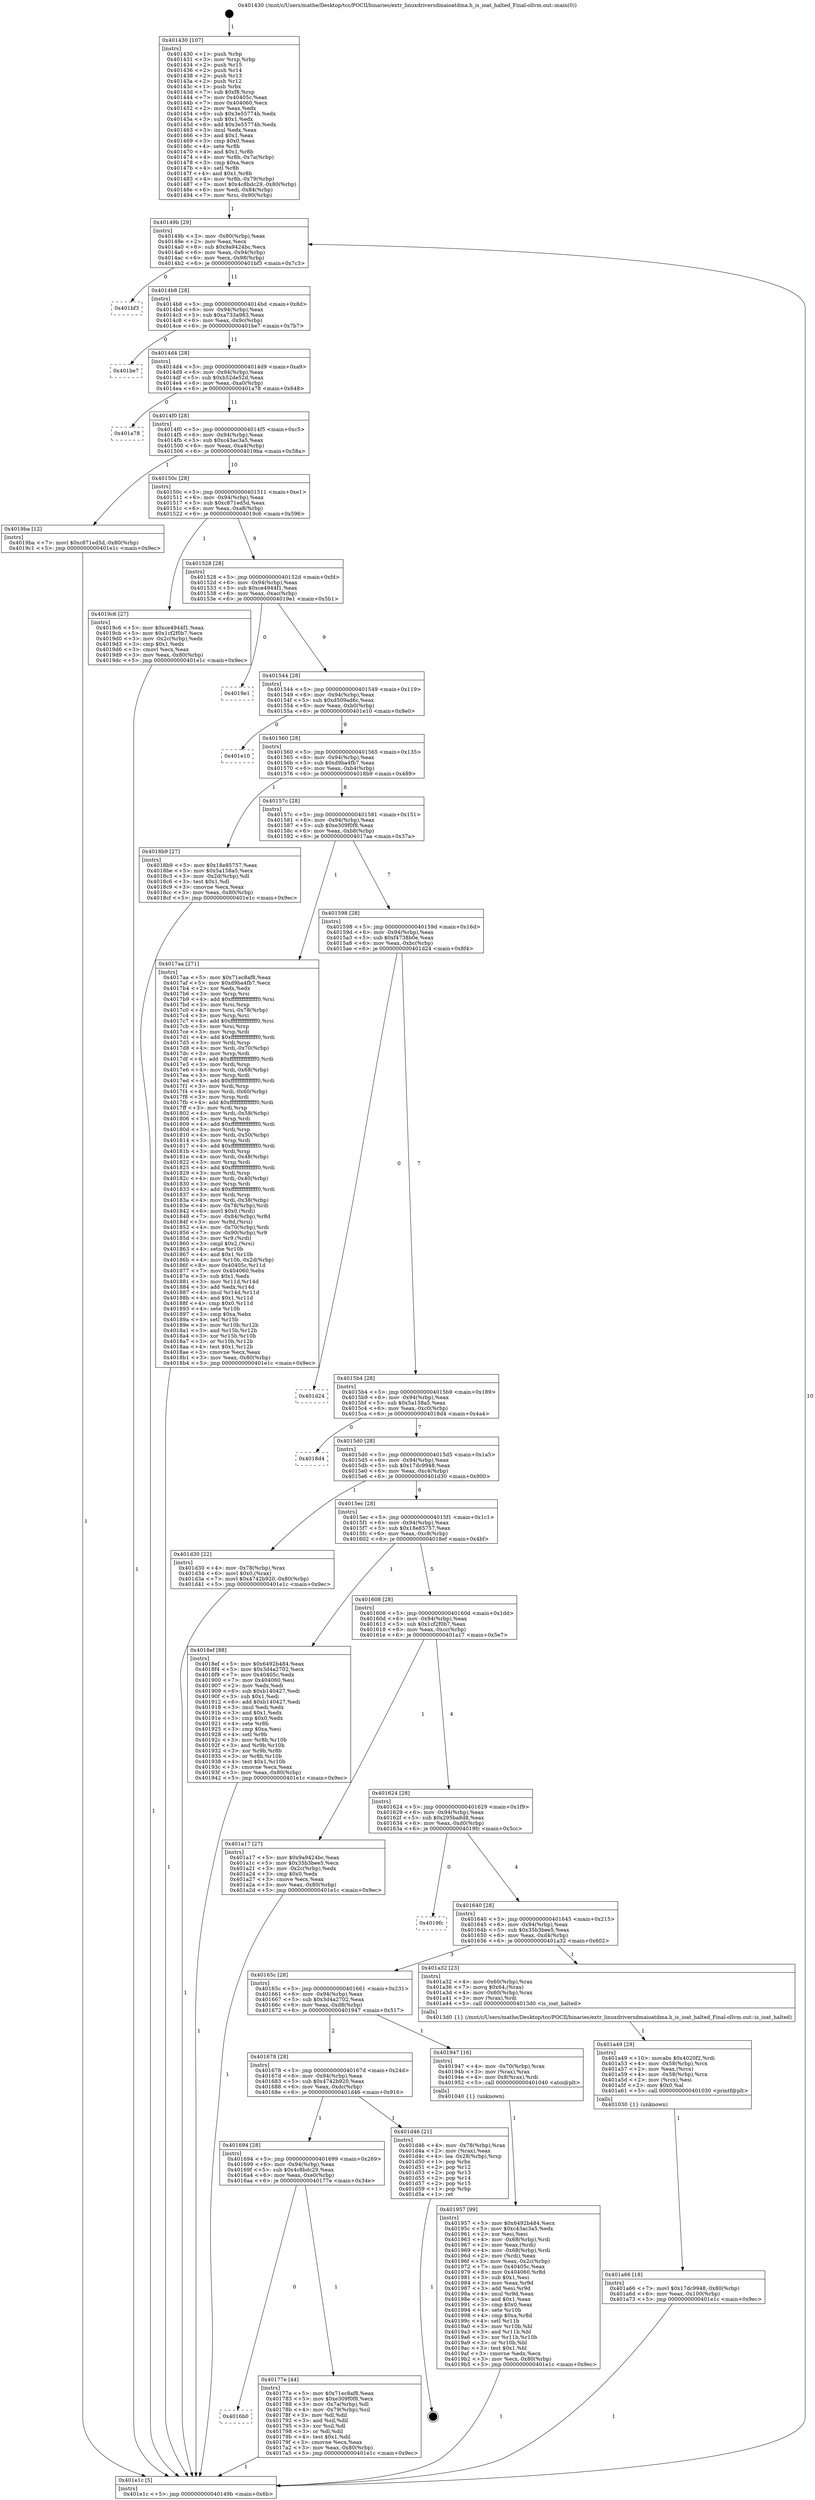 digraph "0x401430" {
  label = "0x401430 (/mnt/c/Users/mathe/Desktop/tcc/POCII/binaries/extr_linuxdriversdmaioatdma.h_is_ioat_halted_Final-ollvm.out::main(0))"
  labelloc = "t"
  node[shape=record]

  Entry [label="",width=0.3,height=0.3,shape=circle,fillcolor=black,style=filled]
  "0x40149b" [label="{
     0x40149b [29]\l
     | [instrs]\l
     &nbsp;&nbsp;0x40149b \<+3\>: mov -0x80(%rbp),%eax\l
     &nbsp;&nbsp;0x40149e \<+2\>: mov %eax,%ecx\l
     &nbsp;&nbsp;0x4014a0 \<+6\>: sub $0x9a9424bc,%ecx\l
     &nbsp;&nbsp;0x4014a6 \<+6\>: mov %eax,-0x94(%rbp)\l
     &nbsp;&nbsp;0x4014ac \<+6\>: mov %ecx,-0x98(%rbp)\l
     &nbsp;&nbsp;0x4014b2 \<+6\>: je 0000000000401bf3 \<main+0x7c3\>\l
  }"]
  "0x401bf3" [label="{
     0x401bf3\l
  }", style=dashed]
  "0x4014b8" [label="{
     0x4014b8 [28]\l
     | [instrs]\l
     &nbsp;&nbsp;0x4014b8 \<+5\>: jmp 00000000004014bd \<main+0x8d\>\l
     &nbsp;&nbsp;0x4014bd \<+6\>: mov -0x94(%rbp),%eax\l
     &nbsp;&nbsp;0x4014c3 \<+5\>: sub $0xa733a983,%eax\l
     &nbsp;&nbsp;0x4014c8 \<+6\>: mov %eax,-0x9c(%rbp)\l
     &nbsp;&nbsp;0x4014ce \<+6\>: je 0000000000401be7 \<main+0x7b7\>\l
  }"]
  Exit [label="",width=0.3,height=0.3,shape=circle,fillcolor=black,style=filled,peripheries=2]
  "0x401be7" [label="{
     0x401be7\l
  }", style=dashed]
  "0x4014d4" [label="{
     0x4014d4 [28]\l
     | [instrs]\l
     &nbsp;&nbsp;0x4014d4 \<+5\>: jmp 00000000004014d9 \<main+0xa9\>\l
     &nbsp;&nbsp;0x4014d9 \<+6\>: mov -0x94(%rbp),%eax\l
     &nbsp;&nbsp;0x4014df \<+5\>: sub $0xb52de52d,%eax\l
     &nbsp;&nbsp;0x4014e4 \<+6\>: mov %eax,-0xa0(%rbp)\l
     &nbsp;&nbsp;0x4014ea \<+6\>: je 0000000000401a78 \<main+0x648\>\l
  }"]
  "0x401a66" [label="{
     0x401a66 [18]\l
     | [instrs]\l
     &nbsp;&nbsp;0x401a66 \<+7\>: movl $0x17dc9948,-0x80(%rbp)\l
     &nbsp;&nbsp;0x401a6d \<+6\>: mov %eax,-0x100(%rbp)\l
     &nbsp;&nbsp;0x401a73 \<+5\>: jmp 0000000000401e1c \<main+0x9ec\>\l
  }"]
  "0x401a78" [label="{
     0x401a78\l
  }", style=dashed]
  "0x4014f0" [label="{
     0x4014f0 [28]\l
     | [instrs]\l
     &nbsp;&nbsp;0x4014f0 \<+5\>: jmp 00000000004014f5 \<main+0xc5\>\l
     &nbsp;&nbsp;0x4014f5 \<+6\>: mov -0x94(%rbp),%eax\l
     &nbsp;&nbsp;0x4014fb \<+5\>: sub $0xc43ac3a5,%eax\l
     &nbsp;&nbsp;0x401500 \<+6\>: mov %eax,-0xa4(%rbp)\l
     &nbsp;&nbsp;0x401506 \<+6\>: je 00000000004019ba \<main+0x58a\>\l
  }"]
  "0x401a49" [label="{
     0x401a49 [29]\l
     | [instrs]\l
     &nbsp;&nbsp;0x401a49 \<+10\>: movabs $0x4020f2,%rdi\l
     &nbsp;&nbsp;0x401a53 \<+4\>: mov -0x58(%rbp),%rcx\l
     &nbsp;&nbsp;0x401a57 \<+2\>: mov %eax,(%rcx)\l
     &nbsp;&nbsp;0x401a59 \<+4\>: mov -0x58(%rbp),%rcx\l
     &nbsp;&nbsp;0x401a5d \<+2\>: mov (%rcx),%esi\l
     &nbsp;&nbsp;0x401a5f \<+2\>: mov $0x0,%al\l
     &nbsp;&nbsp;0x401a61 \<+5\>: call 0000000000401030 \<printf@plt\>\l
     | [calls]\l
     &nbsp;&nbsp;0x401030 \{1\} (unknown)\l
  }"]
  "0x4019ba" [label="{
     0x4019ba [12]\l
     | [instrs]\l
     &nbsp;&nbsp;0x4019ba \<+7\>: movl $0xc871ed5d,-0x80(%rbp)\l
     &nbsp;&nbsp;0x4019c1 \<+5\>: jmp 0000000000401e1c \<main+0x9ec\>\l
  }"]
  "0x40150c" [label="{
     0x40150c [28]\l
     | [instrs]\l
     &nbsp;&nbsp;0x40150c \<+5\>: jmp 0000000000401511 \<main+0xe1\>\l
     &nbsp;&nbsp;0x401511 \<+6\>: mov -0x94(%rbp),%eax\l
     &nbsp;&nbsp;0x401517 \<+5\>: sub $0xc871ed5d,%eax\l
     &nbsp;&nbsp;0x40151c \<+6\>: mov %eax,-0xa8(%rbp)\l
     &nbsp;&nbsp;0x401522 \<+6\>: je 00000000004019c6 \<main+0x596\>\l
  }"]
  "0x401957" [label="{
     0x401957 [99]\l
     | [instrs]\l
     &nbsp;&nbsp;0x401957 \<+5\>: mov $0x6492b484,%ecx\l
     &nbsp;&nbsp;0x40195c \<+5\>: mov $0xc43ac3a5,%edx\l
     &nbsp;&nbsp;0x401961 \<+2\>: xor %esi,%esi\l
     &nbsp;&nbsp;0x401963 \<+4\>: mov -0x68(%rbp),%rdi\l
     &nbsp;&nbsp;0x401967 \<+2\>: mov %eax,(%rdi)\l
     &nbsp;&nbsp;0x401969 \<+4\>: mov -0x68(%rbp),%rdi\l
     &nbsp;&nbsp;0x40196d \<+2\>: mov (%rdi),%eax\l
     &nbsp;&nbsp;0x40196f \<+3\>: mov %eax,-0x2c(%rbp)\l
     &nbsp;&nbsp;0x401972 \<+7\>: mov 0x40405c,%eax\l
     &nbsp;&nbsp;0x401979 \<+8\>: mov 0x404060,%r8d\l
     &nbsp;&nbsp;0x401981 \<+3\>: sub $0x1,%esi\l
     &nbsp;&nbsp;0x401984 \<+3\>: mov %eax,%r9d\l
     &nbsp;&nbsp;0x401987 \<+3\>: add %esi,%r9d\l
     &nbsp;&nbsp;0x40198a \<+4\>: imul %r9d,%eax\l
     &nbsp;&nbsp;0x40198e \<+3\>: and $0x1,%eax\l
     &nbsp;&nbsp;0x401991 \<+3\>: cmp $0x0,%eax\l
     &nbsp;&nbsp;0x401994 \<+4\>: sete %r10b\l
     &nbsp;&nbsp;0x401998 \<+4\>: cmp $0xa,%r8d\l
     &nbsp;&nbsp;0x40199c \<+4\>: setl %r11b\l
     &nbsp;&nbsp;0x4019a0 \<+3\>: mov %r10b,%bl\l
     &nbsp;&nbsp;0x4019a3 \<+3\>: and %r11b,%bl\l
     &nbsp;&nbsp;0x4019a6 \<+3\>: xor %r11b,%r10b\l
     &nbsp;&nbsp;0x4019a9 \<+3\>: or %r10b,%bl\l
     &nbsp;&nbsp;0x4019ac \<+3\>: test $0x1,%bl\l
     &nbsp;&nbsp;0x4019af \<+3\>: cmovne %edx,%ecx\l
     &nbsp;&nbsp;0x4019b2 \<+3\>: mov %ecx,-0x80(%rbp)\l
     &nbsp;&nbsp;0x4019b5 \<+5\>: jmp 0000000000401e1c \<main+0x9ec\>\l
  }"]
  "0x4019c6" [label="{
     0x4019c6 [27]\l
     | [instrs]\l
     &nbsp;&nbsp;0x4019c6 \<+5\>: mov $0xce4944f1,%eax\l
     &nbsp;&nbsp;0x4019cb \<+5\>: mov $0x1cf2f0b7,%ecx\l
     &nbsp;&nbsp;0x4019d0 \<+3\>: mov -0x2c(%rbp),%edx\l
     &nbsp;&nbsp;0x4019d3 \<+3\>: cmp $0x1,%edx\l
     &nbsp;&nbsp;0x4019d6 \<+3\>: cmovl %ecx,%eax\l
     &nbsp;&nbsp;0x4019d9 \<+3\>: mov %eax,-0x80(%rbp)\l
     &nbsp;&nbsp;0x4019dc \<+5\>: jmp 0000000000401e1c \<main+0x9ec\>\l
  }"]
  "0x401528" [label="{
     0x401528 [28]\l
     | [instrs]\l
     &nbsp;&nbsp;0x401528 \<+5\>: jmp 000000000040152d \<main+0xfd\>\l
     &nbsp;&nbsp;0x40152d \<+6\>: mov -0x94(%rbp),%eax\l
     &nbsp;&nbsp;0x401533 \<+5\>: sub $0xce4944f1,%eax\l
     &nbsp;&nbsp;0x401538 \<+6\>: mov %eax,-0xac(%rbp)\l
     &nbsp;&nbsp;0x40153e \<+6\>: je 00000000004019e1 \<main+0x5b1\>\l
  }"]
  "0x401430" [label="{
     0x401430 [107]\l
     | [instrs]\l
     &nbsp;&nbsp;0x401430 \<+1\>: push %rbp\l
     &nbsp;&nbsp;0x401431 \<+3\>: mov %rsp,%rbp\l
     &nbsp;&nbsp;0x401434 \<+2\>: push %r15\l
     &nbsp;&nbsp;0x401436 \<+2\>: push %r14\l
     &nbsp;&nbsp;0x401438 \<+2\>: push %r13\l
     &nbsp;&nbsp;0x40143a \<+2\>: push %r12\l
     &nbsp;&nbsp;0x40143c \<+1\>: push %rbx\l
     &nbsp;&nbsp;0x40143d \<+7\>: sub $0xf8,%rsp\l
     &nbsp;&nbsp;0x401444 \<+7\>: mov 0x40405c,%eax\l
     &nbsp;&nbsp;0x40144b \<+7\>: mov 0x404060,%ecx\l
     &nbsp;&nbsp;0x401452 \<+2\>: mov %eax,%edx\l
     &nbsp;&nbsp;0x401454 \<+6\>: sub $0x3e55774b,%edx\l
     &nbsp;&nbsp;0x40145a \<+3\>: sub $0x1,%edx\l
     &nbsp;&nbsp;0x40145d \<+6\>: add $0x3e55774b,%edx\l
     &nbsp;&nbsp;0x401463 \<+3\>: imul %edx,%eax\l
     &nbsp;&nbsp;0x401466 \<+3\>: and $0x1,%eax\l
     &nbsp;&nbsp;0x401469 \<+3\>: cmp $0x0,%eax\l
     &nbsp;&nbsp;0x40146c \<+4\>: sete %r8b\l
     &nbsp;&nbsp;0x401470 \<+4\>: and $0x1,%r8b\l
     &nbsp;&nbsp;0x401474 \<+4\>: mov %r8b,-0x7a(%rbp)\l
     &nbsp;&nbsp;0x401478 \<+3\>: cmp $0xa,%ecx\l
     &nbsp;&nbsp;0x40147b \<+4\>: setl %r8b\l
     &nbsp;&nbsp;0x40147f \<+4\>: and $0x1,%r8b\l
     &nbsp;&nbsp;0x401483 \<+4\>: mov %r8b,-0x79(%rbp)\l
     &nbsp;&nbsp;0x401487 \<+7\>: movl $0x4c8bdc29,-0x80(%rbp)\l
     &nbsp;&nbsp;0x40148e \<+6\>: mov %edi,-0x84(%rbp)\l
     &nbsp;&nbsp;0x401494 \<+7\>: mov %rsi,-0x90(%rbp)\l
  }"]
  "0x4019e1" [label="{
     0x4019e1\l
  }", style=dashed]
  "0x401544" [label="{
     0x401544 [28]\l
     | [instrs]\l
     &nbsp;&nbsp;0x401544 \<+5\>: jmp 0000000000401549 \<main+0x119\>\l
     &nbsp;&nbsp;0x401549 \<+6\>: mov -0x94(%rbp),%eax\l
     &nbsp;&nbsp;0x40154f \<+5\>: sub $0xd509ad6c,%eax\l
     &nbsp;&nbsp;0x401554 \<+6\>: mov %eax,-0xb0(%rbp)\l
     &nbsp;&nbsp;0x40155a \<+6\>: je 0000000000401e10 \<main+0x9e0\>\l
  }"]
  "0x401e1c" [label="{
     0x401e1c [5]\l
     | [instrs]\l
     &nbsp;&nbsp;0x401e1c \<+5\>: jmp 000000000040149b \<main+0x6b\>\l
  }"]
  "0x401e10" [label="{
     0x401e10\l
  }", style=dashed]
  "0x401560" [label="{
     0x401560 [28]\l
     | [instrs]\l
     &nbsp;&nbsp;0x401560 \<+5\>: jmp 0000000000401565 \<main+0x135\>\l
     &nbsp;&nbsp;0x401565 \<+6\>: mov -0x94(%rbp),%eax\l
     &nbsp;&nbsp;0x40156b \<+5\>: sub $0xd9ba4fb7,%eax\l
     &nbsp;&nbsp;0x401570 \<+6\>: mov %eax,-0xb4(%rbp)\l
     &nbsp;&nbsp;0x401576 \<+6\>: je 00000000004018b9 \<main+0x489\>\l
  }"]
  "0x4016b0" [label="{
     0x4016b0\l
  }", style=dashed]
  "0x4018b9" [label="{
     0x4018b9 [27]\l
     | [instrs]\l
     &nbsp;&nbsp;0x4018b9 \<+5\>: mov $0x18e85757,%eax\l
     &nbsp;&nbsp;0x4018be \<+5\>: mov $0x5a158a5,%ecx\l
     &nbsp;&nbsp;0x4018c3 \<+3\>: mov -0x2d(%rbp),%dl\l
     &nbsp;&nbsp;0x4018c6 \<+3\>: test $0x1,%dl\l
     &nbsp;&nbsp;0x4018c9 \<+3\>: cmovne %ecx,%eax\l
     &nbsp;&nbsp;0x4018cc \<+3\>: mov %eax,-0x80(%rbp)\l
     &nbsp;&nbsp;0x4018cf \<+5\>: jmp 0000000000401e1c \<main+0x9ec\>\l
  }"]
  "0x40157c" [label="{
     0x40157c [28]\l
     | [instrs]\l
     &nbsp;&nbsp;0x40157c \<+5\>: jmp 0000000000401581 \<main+0x151\>\l
     &nbsp;&nbsp;0x401581 \<+6\>: mov -0x94(%rbp),%eax\l
     &nbsp;&nbsp;0x401587 \<+5\>: sub $0xe309f0f8,%eax\l
     &nbsp;&nbsp;0x40158c \<+6\>: mov %eax,-0xb8(%rbp)\l
     &nbsp;&nbsp;0x401592 \<+6\>: je 00000000004017aa \<main+0x37a\>\l
  }"]
  "0x40177e" [label="{
     0x40177e [44]\l
     | [instrs]\l
     &nbsp;&nbsp;0x40177e \<+5\>: mov $0x71ec8af8,%eax\l
     &nbsp;&nbsp;0x401783 \<+5\>: mov $0xe309f0f8,%ecx\l
     &nbsp;&nbsp;0x401788 \<+3\>: mov -0x7a(%rbp),%dl\l
     &nbsp;&nbsp;0x40178b \<+4\>: mov -0x79(%rbp),%sil\l
     &nbsp;&nbsp;0x40178f \<+3\>: mov %dl,%dil\l
     &nbsp;&nbsp;0x401792 \<+3\>: and %sil,%dil\l
     &nbsp;&nbsp;0x401795 \<+3\>: xor %sil,%dl\l
     &nbsp;&nbsp;0x401798 \<+3\>: or %dl,%dil\l
     &nbsp;&nbsp;0x40179b \<+4\>: test $0x1,%dil\l
     &nbsp;&nbsp;0x40179f \<+3\>: cmovne %ecx,%eax\l
     &nbsp;&nbsp;0x4017a2 \<+3\>: mov %eax,-0x80(%rbp)\l
     &nbsp;&nbsp;0x4017a5 \<+5\>: jmp 0000000000401e1c \<main+0x9ec\>\l
  }"]
  "0x4017aa" [label="{
     0x4017aa [271]\l
     | [instrs]\l
     &nbsp;&nbsp;0x4017aa \<+5\>: mov $0x71ec8af8,%eax\l
     &nbsp;&nbsp;0x4017af \<+5\>: mov $0xd9ba4fb7,%ecx\l
     &nbsp;&nbsp;0x4017b4 \<+2\>: xor %edx,%edx\l
     &nbsp;&nbsp;0x4017b6 \<+3\>: mov %rsp,%rsi\l
     &nbsp;&nbsp;0x4017b9 \<+4\>: add $0xfffffffffffffff0,%rsi\l
     &nbsp;&nbsp;0x4017bd \<+3\>: mov %rsi,%rsp\l
     &nbsp;&nbsp;0x4017c0 \<+4\>: mov %rsi,-0x78(%rbp)\l
     &nbsp;&nbsp;0x4017c4 \<+3\>: mov %rsp,%rsi\l
     &nbsp;&nbsp;0x4017c7 \<+4\>: add $0xfffffffffffffff0,%rsi\l
     &nbsp;&nbsp;0x4017cb \<+3\>: mov %rsi,%rsp\l
     &nbsp;&nbsp;0x4017ce \<+3\>: mov %rsp,%rdi\l
     &nbsp;&nbsp;0x4017d1 \<+4\>: add $0xfffffffffffffff0,%rdi\l
     &nbsp;&nbsp;0x4017d5 \<+3\>: mov %rdi,%rsp\l
     &nbsp;&nbsp;0x4017d8 \<+4\>: mov %rdi,-0x70(%rbp)\l
     &nbsp;&nbsp;0x4017dc \<+3\>: mov %rsp,%rdi\l
     &nbsp;&nbsp;0x4017df \<+4\>: add $0xfffffffffffffff0,%rdi\l
     &nbsp;&nbsp;0x4017e3 \<+3\>: mov %rdi,%rsp\l
     &nbsp;&nbsp;0x4017e6 \<+4\>: mov %rdi,-0x68(%rbp)\l
     &nbsp;&nbsp;0x4017ea \<+3\>: mov %rsp,%rdi\l
     &nbsp;&nbsp;0x4017ed \<+4\>: add $0xfffffffffffffff0,%rdi\l
     &nbsp;&nbsp;0x4017f1 \<+3\>: mov %rdi,%rsp\l
     &nbsp;&nbsp;0x4017f4 \<+4\>: mov %rdi,-0x60(%rbp)\l
     &nbsp;&nbsp;0x4017f8 \<+3\>: mov %rsp,%rdi\l
     &nbsp;&nbsp;0x4017fb \<+4\>: add $0xfffffffffffffff0,%rdi\l
     &nbsp;&nbsp;0x4017ff \<+3\>: mov %rdi,%rsp\l
     &nbsp;&nbsp;0x401802 \<+4\>: mov %rdi,-0x58(%rbp)\l
     &nbsp;&nbsp;0x401806 \<+3\>: mov %rsp,%rdi\l
     &nbsp;&nbsp;0x401809 \<+4\>: add $0xfffffffffffffff0,%rdi\l
     &nbsp;&nbsp;0x40180d \<+3\>: mov %rdi,%rsp\l
     &nbsp;&nbsp;0x401810 \<+4\>: mov %rdi,-0x50(%rbp)\l
     &nbsp;&nbsp;0x401814 \<+3\>: mov %rsp,%rdi\l
     &nbsp;&nbsp;0x401817 \<+4\>: add $0xfffffffffffffff0,%rdi\l
     &nbsp;&nbsp;0x40181b \<+3\>: mov %rdi,%rsp\l
     &nbsp;&nbsp;0x40181e \<+4\>: mov %rdi,-0x48(%rbp)\l
     &nbsp;&nbsp;0x401822 \<+3\>: mov %rsp,%rdi\l
     &nbsp;&nbsp;0x401825 \<+4\>: add $0xfffffffffffffff0,%rdi\l
     &nbsp;&nbsp;0x401829 \<+3\>: mov %rdi,%rsp\l
     &nbsp;&nbsp;0x40182c \<+4\>: mov %rdi,-0x40(%rbp)\l
     &nbsp;&nbsp;0x401830 \<+3\>: mov %rsp,%rdi\l
     &nbsp;&nbsp;0x401833 \<+4\>: add $0xfffffffffffffff0,%rdi\l
     &nbsp;&nbsp;0x401837 \<+3\>: mov %rdi,%rsp\l
     &nbsp;&nbsp;0x40183a \<+4\>: mov %rdi,-0x38(%rbp)\l
     &nbsp;&nbsp;0x40183e \<+4\>: mov -0x78(%rbp),%rdi\l
     &nbsp;&nbsp;0x401842 \<+6\>: movl $0x0,(%rdi)\l
     &nbsp;&nbsp;0x401848 \<+7\>: mov -0x84(%rbp),%r8d\l
     &nbsp;&nbsp;0x40184f \<+3\>: mov %r8d,(%rsi)\l
     &nbsp;&nbsp;0x401852 \<+4\>: mov -0x70(%rbp),%rdi\l
     &nbsp;&nbsp;0x401856 \<+7\>: mov -0x90(%rbp),%r9\l
     &nbsp;&nbsp;0x40185d \<+3\>: mov %r9,(%rdi)\l
     &nbsp;&nbsp;0x401860 \<+3\>: cmpl $0x2,(%rsi)\l
     &nbsp;&nbsp;0x401863 \<+4\>: setne %r10b\l
     &nbsp;&nbsp;0x401867 \<+4\>: and $0x1,%r10b\l
     &nbsp;&nbsp;0x40186b \<+4\>: mov %r10b,-0x2d(%rbp)\l
     &nbsp;&nbsp;0x40186f \<+8\>: mov 0x40405c,%r11d\l
     &nbsp;&nbsp;0x401877 \<+7\>: mov 0x404060,%ebx\l
     &nbsp;&nbsp;0x40187e \<+3\>: sub $0x1,%edx\l
     &nbsp;&nbsp;0x401881 \<+3\>: mov %r11d,%r14d\l
     &nbsp;&nbsp;0x401884 \<+3\>: add %edx,%r14d\l
     &nbsp;&nbsp;0x401887 \<+4\>: imul %r14d,%r11d\l
     &nbsp;&nbsp;0x40188b \<+4\>: and $0x1,%r11d\l
     &nbsp;&nbsp;0x40188f \<+4\>: cmp $0x0,%r11d\l
     &nbsp;&nbsp;0x401893 \<+4\>: sete %r10b\l
     &nbsp;&nbsp;0x401897 \<+3\>: cmp $0xa,%ebx\l
     &nbsp;&nbsp;0x40189a \<+4\>: setl %r15b\l
     &nbsp;&nbsp;0x40189e \<+3\>: mov %r10b,%r12b\l
     &nbsp;&nbsp;0x4018a1 \<+3\>: and %r15b,%r12b\l
     &nbsp;&nbsp;0x4018a4 \<+3\>: xor %r15b,%r10b\l
     &nbsp;&nbsp;0x4018a7 \<+3\>: or %r10b,%r12b\l
     &nbsp;&nbsp;0x4018aa \<+4\>: test $0x1,%r12b\l
     &nbsp;&nbsp;0x4018ae \<+3\>: cmovne %ecx,%eax\l
     &nbsp;&nbsp;0x4018b1 \<+3\>: mov %eax,-0x80(%rbp)\l
     &nbsp;&nbsp;0x4018b4 \<+5\>: jmp 0000000000401e1c \<main+0x9ec\>\l
  }"]
  "0x401598" [label="{
     0x401598 [28]\l
     | [instrs]\l
     &nbsp;&nbsp;0x401598 \<+5\>: jmp 000000000040159d \<main+0x16d\>\l
     &nbsp;&nbsp;0x40159d \<+6\>: mov -0x94(%rbp),%eax\l
     &nbsp;&nbsp;0x4015a3 \<+5\>: sub $0xf4738b0e,%eax\l
     &nbsp;&nbsp;0x4015a8 \<+6\>: mov %eax,-0xbc(%rbp)\l
     &nbsp;&nbsp;0x4015ae \<+6\>: je 0000000000401d24 \<main+0x8f4\>\l
  }"]
  "0x401694" [label="{
     0x401694 [28]\l
     | [instrs]\l
     &nbsp;&nbsp;0x401694 \<+5\>: jmp 0000000000401699 \<main+0x269\>\l
     &nbsp;&nbsp;0x401699 \<+6\>: mov -0x94(%rbp),%eax\l
     &nbsp;&nbsp;0x40169f \<+5\>: sub $0x4c8bdc29,%eax\l
     &nbsp;&nbsp;0x4016a4 \<+6\>: mov %eax,-0xe0(%rbp)\l
     &nbsp;&nbsp;0x4016aa \<+6\>: je 000000000040177e \<main+0x34e\>\l
  }"]
  "0x401d24" [label="{
     0x401d24\l
  }", style=dashed]
  "0x4015b4" [label="{
     0x4015b4 [28]\l
     | [instrs]\l
     &nbsp;&nbsp;0x4015b4 \<+5\>: jmp 00000000004015b9 \<main+0x189\>\l
     &nbsp;&nbsp;0x4015b9 \<+6\>: mov -0x94(%rbp),%eax\l
     &nbsp;&nbsp;0x4015bf \<+5\>: sub $0x5a158a5,%eax\l
     &nbsp;&nbsp;0x4015c4 \<+6\>: mov %eax,-0xc0(%rbp)\l
     &nbsp;&nbsp;0x4015ca \<+6\>: je 00000000004018d4 \<main+0x4a4\>\l
  }"]
  "0x401d46" [label="{
     0x401d46 [21]\l
     | [instrs]\l
     &nbsp;&nbsp;0x401d46 \<+4\>: mov -0x78(%rbp),%rax\l
     &nbsp;&nbsp;0x401d4a \<+2\>: mov (%rax),%eax\l
     &nbsp;&nbsp;0x401d4c \<+4\>: lea -0x28(%rbp),%rsp\l
     &nbsp;&nbsp;0x401d50 \<+1\>: pop %rbx\l
     &nbsp;&nbsp;0x401d51 \<+2\>: pop %r12\l
     &nbsp;&nbsp;0x401d53 \<+2\>: pop %r13\l
     &nbsp;&nbsp;0x401d55 \<+2\>: pop %r14\l
     &nbsp;&nbsp;0x401d57 \<+2\>: pop %r15\l
     &nbsp;&nbsp;0x401d59 \<+1\>: pop %rbp\l
     &nbsp;&nbsp;0x401d5a \<+1\>: ret\l
  }"]
  "0x4018d4" [label="{
     0x4018d4\l
  }", style=dashed]
  "0x4015d0" [label="{
     0x4015d0 [28]\l
     | [instrs]\l
     &nbsp;&nbsp;0x4015d0 \<+5\>: jmp 00000000004015d5 \<main+0x1a5\>\l
     &nbsp;&nbsp;0x4015d5 \<+6\>: mov -0x94(%rbp),%eax\l
     &nbsp;&nbsp;0x4015db \<+5\>: sub $0x17dc9948,%eax\l
     &nbsp;&nbsp;0x4015e0 \<+6\>: mov %eax,-0xc4(%rbp)\l
     &nbsp;&nbsp;0x4015e6 \<+6\>: je 0000000000401d30 \<main+0x900\>\l
  }"]
  "0x401678" [label="{
     0x401678 [28]\l
     | [instrs]\l
     &nbsp;&nbsp;0x401678 \<+5\>: jmp 000000000040167d \<main+0x24d\>\l
     &nbsp;&nbsp;0x40167d \<+6\>: mov -0x94(%rbp),%eax\l
     &nbsp;&nbsp;0x401683 \<+5\>: sub $0x4742b920,%eax\l
     &nbsp;&nbsp;0x401688 \<+6\>: mov %eax,-0xdc(%rbp)\l
     &nbsp;&nbsp;0x40168e \<+6\>: je 0000000000401d46 \<main+0x916\>\l
  }"]
  "0x401d30" [label="{
     0x401d30 [22]\l
     | [instrs]\l
     &nbsp;&nbsp;0x401d30 \<+4\>: mov -0x78(%rbp),%rax\l
     &nbsp;&nbsp;0x401d34 \<+6\>: movl $0x0,(%rax)\l
     &nbsp;&nbsp;0x401d3a \<+7\>: movl $0x4742b920,-0x80(%rbp)\l
     &nbsp;&nbsp;0x401d41 \<+5\>: jmp 0000000000401e1c \<main+0x9ec\>\l
  }"]
  "0x4015ec" [label="{
     0x4015ec [28]\l
     | [instrs]\l
     &nbsp;&nbsp;0x4015ec \<+5\>: jmp 00000000004015f1 \<main+0x1c1\>\l
     &nbsp;&nbsp;0x4015f1 \<+6\>: mov -0x94(%rbp),%eax\l
     &nbsp;&nbsp;0x4015f7 \<+5\>: sub $0x18e85757,%eax\l
     &nbsp;&nbsp;0x4015fc \<+6\>: mov %eax,-0xc8(%rbp)\l
     &nbsp;&nbsp;0x401602 \<+6\>: je 00000000004018ef \<main+0x4bf\>\l
  }"]
  "0x401947" [label="{
     0x401947 [16]\l
     | [instrs]\l
     &nbsp;&nbsp;0x401947 \<+4\>: mov -0x70(%rbp),%rax\l
     &nbsp;&nbsp;0x40194b \<+3\>: mov (%rax),%rax\l
     &nbsp;&nbsp;0x40194e \<+4\>: mov 0x8(%rax),%rdi\l
     &nbsp;&nbsp;0x401952 \<+5\>: call 0000000000401040 \<atoi@plt\>\l
     | [calls]\l
     &nbsp;&nbsp;0x401040 \{1\} (unknown)\l
  }"]
  "0x4018ef" [label="{
     0x4018ef [88]\l
     | [instrs]\l
     &nbsp;&nbsp;0x4018ef \<+5\>: mov $0x6492b484,%eax\l
     &nbsp;&nbsp;0x4018f4 \<+5\>: mov $0x3d4a2702,%ecx\l
     &nbsp;&nbsp;0x4018f9 \<+7\>: mov 0x40405c,%edx\l
     &nbsp;&nbsp;0x401900 \<+7\>: mov 0x404060,%esi\l
     &nbsp;&nbsp;0x401907 \<+2\>: mov %edx,%edi\l
     &nbsp;&nbsp;0x401909 \<+6\>: sub $0xb140427,%edi\l
     &nbsp;&nbsp;0x40190f \<+3\>: sub $0x1,%edi\l
     &nbsp;&nbsp;0x401912 \<+6\>: add $0xb140427,%edi\l
     &nbsp;&nbsp;0x401918 \<+3\>: imul %edi,%edx\l
     &nbsp;&nbsp;0x40191b \<+3\>: and $0x1,%edx\l
     &nbsp;&nbsp;0x40191e \<+3\>: cmp $0x0,%edx\l
     &nbsp;&nbsp;0x401921 \<+4\>: sete %r8b\l
     &nbsp;&nbsp;0x401925 \<+3\>: cmp $0xa,%esi\l
     &nbsp;&nbsp;0x401928 \<+4\>: setl %r9b\l
     &nbsp;&nbsp;0x40192c \<+3\>: mov %r8b,%r10b\l
     &nbsp;&nbsp;0x40192f \<+3\>: and %r9b,%r10b\l
     &nbsp;&nbsp;0x401932 \<+3\>: xor %r9b,%r8b\l
     &nbsp;&nbsp;0x401935 \<+3\>: or %r8b,%r10b\l
     &nbsp;&nbsp;0x401938 \<+4\>: test $0x1,%r10b\l
     &nbsp;&nbsp;0x40193c \<+3\>: cmovne %ecx,%eax\l
     &nbsp;&nbsp;0x40193f \<+3\>: mov %eax,-0x80(%rbp)\l
     &nbsp;&nbsp;0x401942 \<+5\>: jmp 0000000000401e1c \<main+0x9ec\>\l
  }"]
  "0x401608" [label="{
     0x401608 [28]\l
     | [instrs]\l
     &nbsp;&nbsp;0x401608 \<+5\>: jmp 000000000040160d \<main+0x1dd\>\l
     &nbsp;&nbsp;0x40160d \<+6\>: mov -0x94(%rbp),%eax\l
     &nbsp;&nbsp;0x401613 \<+5\>: sub $0x1cf2f0b7,%eax\l
     &nbsp;&nbsp;0x401618 \<+6\>: mov %eax,-0xcc(%rbp)\l
     &nbsp;&nbsp;0x40161e \<+6\>: je 0000000000401a17 \<main+0x5e7\>\l
  }"]
  "0x40165c" [label="{
     0x40165c [28]\l
     | [instrs]\l
     &nbsp;&nbsp;0x40165c \<+5\>: jmp 0000000000401661 \<main+0x231\>\l
     &nbsp;&nbsp;0x401661 \<+6\>: mov -0x94(%rbp),%eax\l
     &nbsp;&nbsp;0x401667 \<+5\>: sub $0x3d4a2702,%eax\l
     &nbsp;&nbsp;0x40166c \<+6\>: mov %eax,-0xd8(%rbp)\l
     &nbsp;&nbsp;0x401672 \<+6\>: je 0000000000401947 \<main+0x517\>\l
  }"]
  "0x401a17" [label="{
     0x401a17 [27]\l
     | [instrs]\l
     &nbsp;&nbsp;0x401a17 \<+5\>: mov $0x9a9424bc,%eax\l
     &nbsp;&nbsp;0x401a1c \<+5\>: mov $0x35b3bee5,%ecx\l
     &nbsp;&nbsp;0x401a21 \<+3\>: mov -0x2c(%rbp),%edx\l
     &nbsp;&nbsp;0x401a24 \<+3\>: cmp $0x0,%edx\l
     &nbsp;&nbsp;0x401a27 \<+3\>: cmove %ecx,%eax\l
     &nbsp;&nbsp;0x401a2a \<+3\>: mov %eax,-0x80(%rbp)\l
     &nbsp;&nbsp;0x401a2d \<+5\>: jmp 0000000000401e1c \<main+0x9ec\>\l
  }"]
  "0x401624" [label="{
     0x401624 [28]\l
     | [instrs]\l
     &nbsp;&nbsp;0x401624 \<+5\>: jmp 0000000000401629 \<main+0x1f9\>\l
     &nbsp;&nbsp;0x401629 \<+6\>: mov -0x94(%rbp),%eax\l
     &nbsp;&nbsp;0x40162f \<+5\>: sub $0x295ba8d8,%eax\l
     &nbsp;&nbsp;0x401634 \<+6\>: mov %eax,-0xd0(%rbp)\l
     &nbsp;&nbsp;0x40163a \<+6\>: je 00000000004019fc \<main+0x5cc\>\l
  }"]
  "0x401a32" [label="{
     0x401a32 [23]\l
     | [instrs]\l
     &nbsp;&nbsp;0x401a32 \<+4\>: mov -0x60(%rbp),%rax\l
     &nbsp;&nbsp;0x401a36 \<+7\>: movq $0x64,(%rax)\l
     &nbsp;&nbsp;0x401a3d \<+4\>: mov -0x60(%rbp),%rax\l
     &nbsp;&nbsp;0x401a41 \<+3\>: mov (%rax),%rdi\l
     &nbsp;&nbsp;0x401a44 \<+5\>: call 00000000004013d0 \<is_ioat_halted\>\l
     | [calls]\l
     &nbsp;&nbsp;0x4013d0 \{1\} (/mnt/c/Users/mathe/Desktop/tcc/POCII/binaries/extr_linuxdriversdmaioatdma.h_is_ioat_halted_Final-ollvm.out::is_ioat_halted)\l
  }"]
  "0x4019fc" [label="{
     0x4019fc\l
  }", style=dashed]
  "0x401640" [label="{
     0x401640 [28]\l
     | [instrs]\l
     &nbsp;&nbsp;0x401640 \<+5\>: jmp 0000000000401645 \<main+0x215\>\l
     &nbsp;&nbsp;0x401645 \<+6\>: mov -0x94(%rbp),%eax\l
     &nbsp;&nbsp;0x40164b \<+5\>: sub $0x35b3bee5,%eax\l
     &nbsp;&nbsp;0x401650 \<+6\>: mov %eax,-0xd4(%rbp)\l
     &nbsp;&nbsp;0x401656 \<+6\>: je 0000000000401a32 \<main+0x602\>\l
  }"]
  Entry -> "0x401430" [label=" 1"]
  "0x40149b" -> "0x401bf3" [label=" 0"]
  "0x40149b" -> "0x4014b8" [label=" 11"]
  "0x401d46" -> Exit [label=" 1"]
  "0x4014b8" -> "0x401be7" [label=" 0"]
  "0x4014b8" -> "0x4014d4" [label=" 11"]
  "0x401d30" -> "0x401e1c" [label=" 1"]
  "0x4014d4" -> "0x401a78" [label=" 0"]
  "0x4014d4" -> "0x4014f0" [label=" 11"]
  "0x401a66" -> "0x401e1c" [label=" 1"]
  "0x4014f0" -> "0x4019ba" [label=" 1"]
  "0x4014f0" -> "0x40150c" [label=" 10"]
  "0x401a49" -> "0x401a66" [label=" 1"]
  "0x40150c" -> "0x4019c6" [label=" 1"]
  "0x40150c" -> "0x401528" [label=" 9"]
  "0x401a32" -> "0x401a49" [label=" 1"]
  "0x401528" -> "0x4019e1" [label=" 0"]
  "0x401528" -> "0x401544" [label=" 9"]
  "0x4019c6" -> "0x401e1c" [label=" 1"]
  "0x401544" -> "0x401e10" [label=" 0"]
  "0x401544" -> "0x401560" [label=" 9"]
  "0x4019ba" -> "0x401e1c" [label=" 1"]
  "0x401560" -> "0x4018b9" [label=" 1"]
  "0x401560" -> "0x40157c" [label=" 8"]
  "0x401957" -> "0x401e1c" [label=" 1"]
  "0x40157c" -> "0x4017aa" [label=" 1"]
  "0x40157c" -> "0x401598" [label=" 7"]
  "0x401947" -> "0x401957" [label=" 1"]
  "0x401598" -> "0x401d24" [label=" 0"]
  "0x401598" -> "0x4015b4" [label=" 7"]
  "0x4018b9" -> "0x401e1c" [label=" 1"]
  "0x4015b4" -> "0x4018d4" [label=" 0"]
  "0x4015b4" -> "0x4015d0" [label=" 7"]
  "0x4017aa" -> "0x401e1c" [label=" 1"]
  "0x4015d0" -> "0x401d30" [label=" 1"]
  "0x4015d0" -> "0x4015ec" [label=" 6"]
  "0x401e1c" -> "0x40149b" [label=" 10"]
  "0x4015ec" -> "0x4018ef" [label=" 1"]
  "0x4015ec" -> "0x401608" [label=" 5"]
  "0x401430" -> "0x40149b" [label=" 1"]
  "0x401608" -> "0x401a17" [label=" 1"]
  "0x401608" -> "0x401624" [label=" 4"]
  "0x401694" -> "0x4016b0" [label=" 0"]
  "0x401624" -> "0x4019fc" [label=" 0"]
  "0x401624" -> "0x401640" [label=" 4"]
  "0x401694" -> "0x40177e" [label=" 1"]
  "0x401640" -> "0x401a32" [label=" 1"]
  "0x401640" -> "0x40165c" [label=" 3"]
  "0x40177e" -> "0x401e1c" [label=" 1"]
  "0x40165c" -> "0x401947" [label=" 1"]
  "0x40165c" -> "0x401678" [label=" 2"]
  "0x401a17" -> "0x401e1c" [label=" 1"]
  "0x401678" -> "0x401d46" [label=" 1"]
  "0x401678" -> "0x401694" [label=" 1"]
  "0x4018ef" -> "0x401e1c" [label=" 1"]
}
